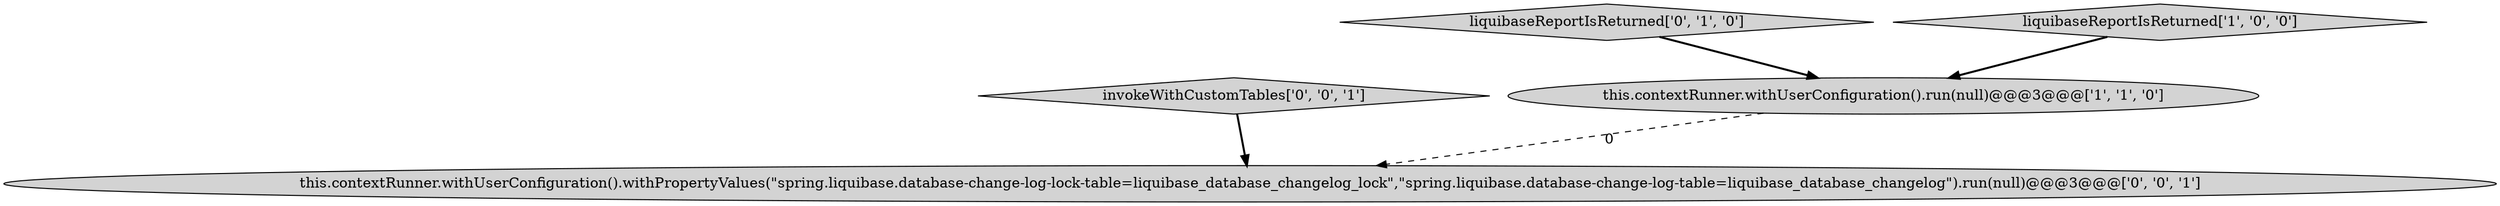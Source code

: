 digraph {
3 [style = filled, label = "this.contextRunner.withUserConfiguration().withPropertyValues(\"spring.liquibase.database-change-log-lock-table=liquibase_database_changelog_lock\",\"spring.liquibase.database-change-log-table=liquibase_database_changelog\").run(null)@@@3@@@['0', '0', '1']", fillcolor = lightgray, shape = ellipse image = "AAA0AAABBB3BBB"];
2 [style = filled, label = "liquibaseReportIsReturned['0', '1', '0']", fillcolor = lightgray, shape = diamond image = "AAA0AAABBB2BBB"];
0 [style = filled, label = "liquibaseReportIsReturned['1', '0', '0']", fillcolor = lightgray, shape = diamond image = "AAA0AAABBB1BBB"];
4 [style = filled, label = "invokeWithCustomTables['0', '0', '1']", fillcolor = lightgray, shape = diamond image = "AAA0AAABBB3BBB"];
1 [style = filled, label = "this.contextRunner.withUserConfiguration().run(null)@@@3@@@['1', '1', '0']", fillcolor = lightgray, shape = ellipse image = "AAA0AAABBB1BBB"];
1->3 [style = dashed, label="0"];
4->3 [style = bold, label=""];
0->1 [style = bold, label=""];
2->1 [style = bold, label=""];
}
